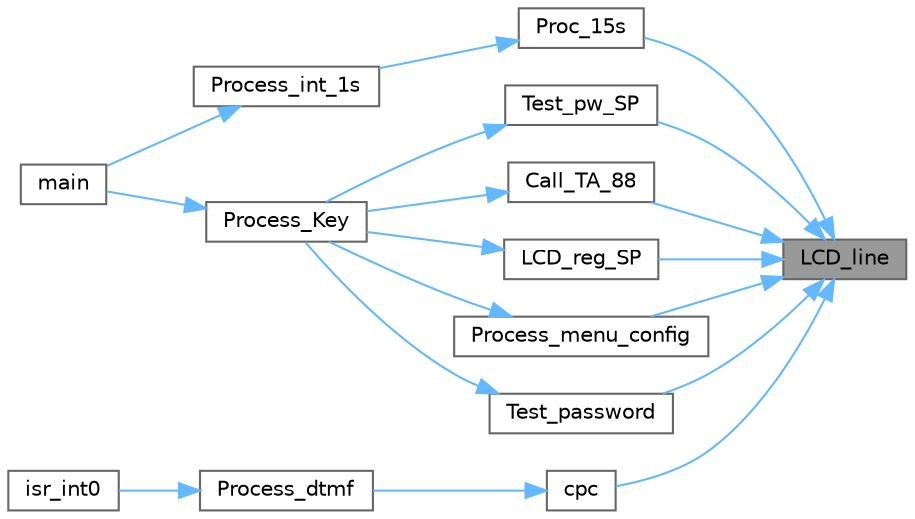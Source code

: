 digraph "LCD_line"
{
 // LATEX_PDF_SIZE
  bgcolor="transparent";
  edge [fontname=Helvetica,fontsize=10,labelfontname=Helvetica,labelfontsize=10];
  node [fontname=Helvetica,fontsize=10,shape=box,height=0.2,width=0.4];
  rankdir="RL";
  Node1 [label="LCD_line",height=0.2,width=0.4,color="gray40", fillcolor="grey60", style="filled", fontcolor="black",tooltip=" "];
  Node1 -> Node2 [dir="back",color="steelblue1",style="solid"];
  Node2 [label="Call_TA_88",height=0.2,width=0.4,color="grey40", fillcolor="white", style="filled",URL="$_t_o_8c.html#ac6c3f5a59883cb87baefc727759e96a6",tooltip=" "];
  Node2 -> Node3 [dir="back",color="steelblue1",style="solid"];
  Node3 [label="Process_Key",height=0.2,width=0.4,color="grey40", fillcolor="white", style="filled",URL="$_t_o_8c.html#a23d088966967f0ce9c2456835eac1524",tooltip=" "];
  Node3 -> Node4 [dir="back",color="steelblue1",style="solid"];
  Node4 [label="main",height=0.2,width=0.4,color="grey40", fillcolor="white", style="filled",URL="$core_8c.html#a6288eba0f8e8ad3ab1544ad731eb7667",tooltip=" "];
  Node1 -> Node5 [dir="back",color="steelblue1",style="solid"];
  Node5 [label="cpc",height=0.2,width=0.4,color="grey40", fillcolor="white", style="filled",URL="$_t_o_8c.html#a44532739a7a2562c22008fe2ee4ccde5",tooltip=" "];
  Node5 -> Node6 [dir="back",color="steelblue1",style="solid"];
  Node6 [label="Process_dtmf",height=0.2,width=0.4,color="grey40", fillcolor="white", style="filled",URL="$_d_t_m_f_8c.html#a4f548c2e1f885779faa97ceeecda4ac2",tooltip=" "];
  Node6 -> Node7 [dir="back",color="steelblue1",style="solid"];
  Node7 [label="isr_int0",height=0.2,width=0.4,color="grey40", fillcolor="white", style="filled",URL="$_isr_8c.html#aa930e2fd461b6f5036703b0c30a76633",tooltip=" "];
  Node1 -> Node8 [dir="back",color="steelblue1",style="solid"];
  Node8 [label="LCD_reg_SP",height=0.2,width=0.4,color="grey40", fillcolor="white", style="filled",URL="$_t_o_8c.html#aabceeda845eba4850e562855ae26353b",tooltip=" "];
  Node8 -> Node3 [dir="back",color="steelblue1",style="solid"];
  Node1 -> Node9 [dir="back",color="steelblue1",style="solid"];
  Node9 [label="Proc_15s",height=0.2,width=0.4,color="grey40", fillcolor="white", style="filled",URL="$_t_o_8c.html#afbcd932e5ba2a74a910767d4923d95e7",tooltip=" "];
  Node9 -> Node10 [dir="back",color="steelblue1",style="solid"];
  Node10 [label="Process_int_1s",height=0.2,width=0.4,color="grey40", fillcolor="white", style="filled",URL="$_t_o_8c.html#a7f401af429e857d8903ad4736179004f",tooltip=" "];
  Node10 -> Node4 [dir="back",color="steelblue1",style="solid"];
  Node1 -> Node11 [dir="back",color="steelblue1",style="solid"];
  Node11 [label="Process_menu_config",height=0.2,width=0.4,color="grey40", fillcolor="white", style="filled",URL="$_t_o_8c.html#afb8093f70416123a4eff52860043506d",tooltip=" "];
  Node11 -> Node3 [dir="back",color="steelblue1",style="solid"];
  Node1 -> Node12 [dir="back",color="steelblue1",style="solid"];
  Node12 [label="Test_password",height=0.2,width=0.4,color="grey40", fillcolor="white", style="filled",URL="$_t_o_8c.html#a4c304aaf7399a988da3861359f8ab9af",tooltip=" "];
  Node12 -> Node3 [dir="back",color="steelblue1",style="solid"];
  Node1 -> Node13 [dir="back",color="steelblue1",style="solid"];
  Node13 [label="Test_pw_SP",height=0.2,width=0.4,color="grey40", fillcolor="white", style="filled",URL="$_t_o_8c.html#a6abc6f1be8207741795ce9e7186c6343",tooltip=" "];
  Node13 -> Node3 [dir="back",color="steelblue1",style="solid"];
}
